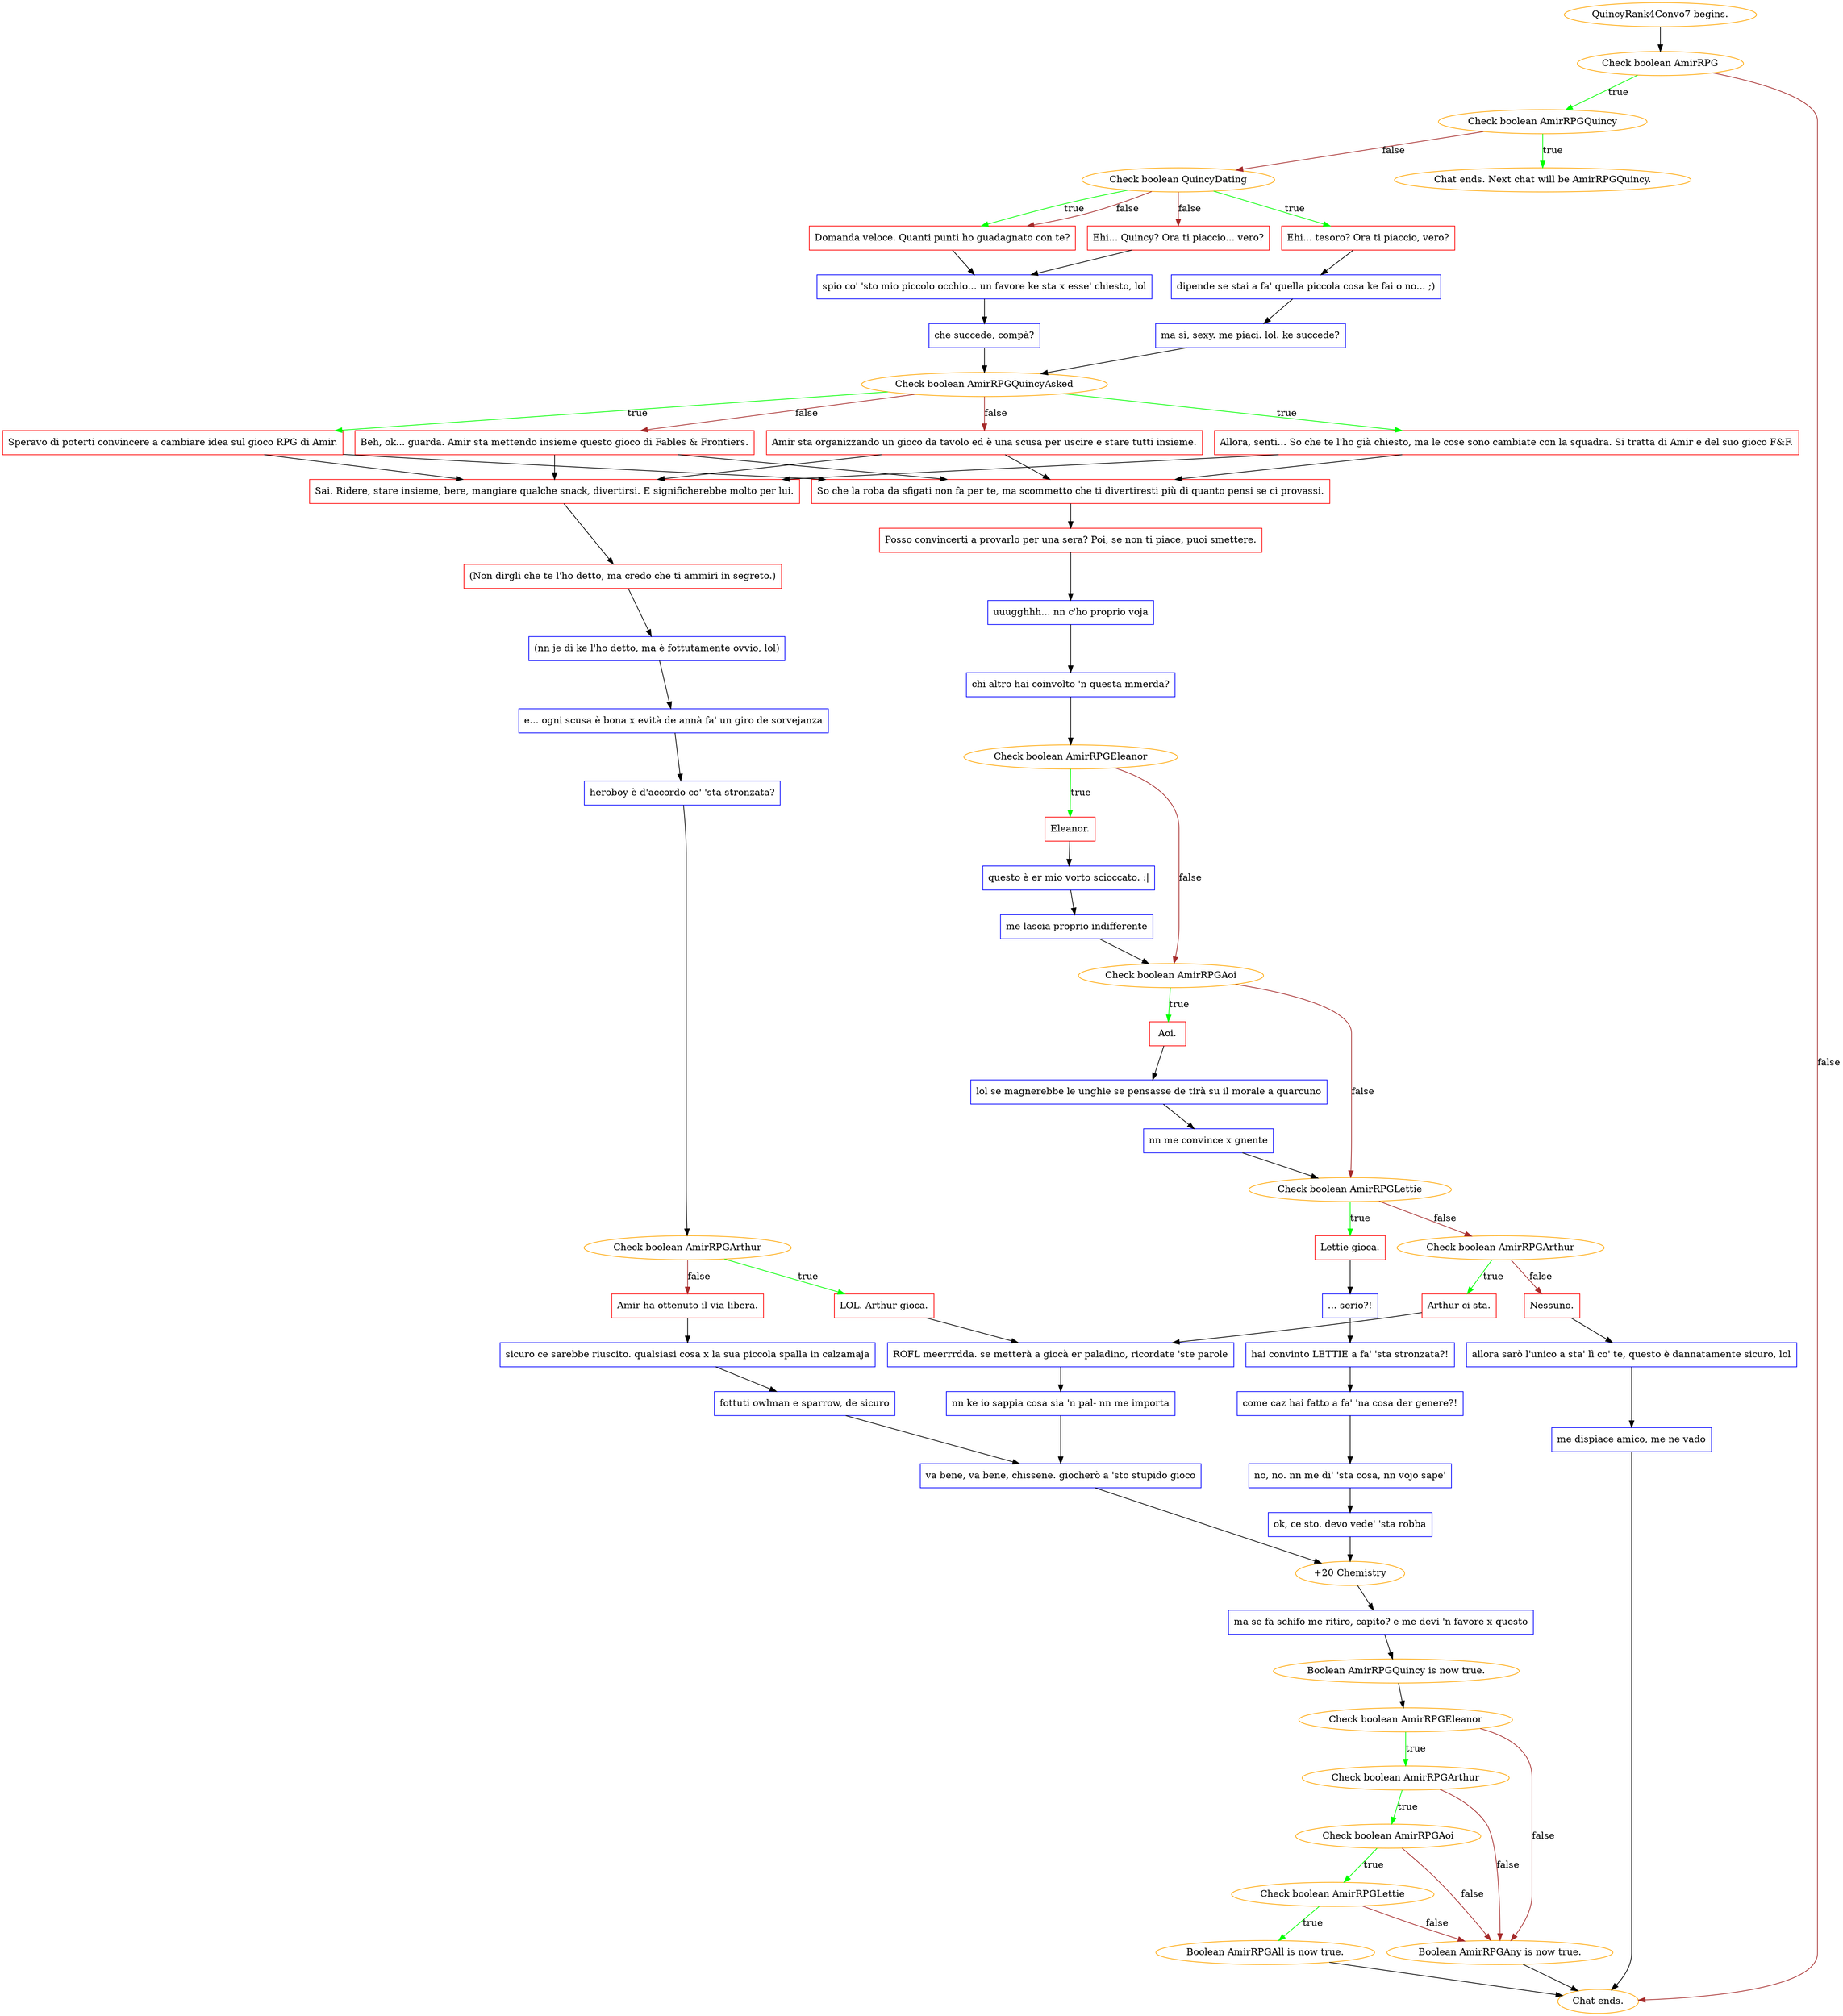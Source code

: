 digraph {
	"QuincyRank4Convo7 begins." [color=orange];
		"QuincyRank4Convo7 begins." -> j1894892187;
	j1894892187 [label="Check boolean AmirRPG",color=orange];
		j1894892187 -> j1845729516 [label=true,color=green];
		j1894892187 -> "Chat ends." [label=false,color=brown];
	j1845729516 [label="Check boolean AmirRPGQuincy",color=orange];
		j1845729516 -> "Chat ends. Next chat will be AmirRPGQuincy." [label=true,color=green];
		j1845729516 -> j3190823774 [label=false,color=brown];
	"Chat ends." [color=orange];
	"Chat ends. Next chat will be AmirRPGQuincy." [color=orange];
	j3190823774 [label="Check boolean QuincyDating",color=orange];
		j3190823774 -> j3256095818 [label=true,color=green];
		j3190823774 -> j3634414320 [label=true,color=green];
		j3190823774 -> j124775007 [label=false,color=brown];
		j3190823774 -> j3634414320 [label=false,color=brown];
	j3256095818 [label="Ehi... tesoro? Ora ti piaccio, vero?",shape=box,color=red];
		j3256095818 -> j1509432604;
	j3634414320 [label="Domanda veloce. Quanti punti ho guadagnato con te?",shape=box,color=red];
		j3634414320 -> j3979447154;
	j124775007 [label="Ehi... Quincy? Ora ti piaccio... vero?",shape=box,color=red];
		j124775007 -> j3979447154;
	j1509432604 [label="dipende se stai a fa' quella piccola cosa ke fai o no... ;)",shape=box,color=blue];
		j1509432604 -> j1731898037;
	j3979447154 [label="spio co' 'sto mio piccolo occhio... un favore ke sta x esse' chiesto, lol",shape=box,color=blue];
		j3979447154 -> j2479203454;
	j1731898037 [label="ma sì, sexy. me piaci. lol. ke succede?",shape=box,color=blue];
		j1731898037 -> j1357037147;
	j2479203454 [label="che succede, compà?",shape=box,color=blue];
		j2479203454 -> j1357037147;
	j1357037147 [label="Check boolean AmirRPGQuincyAsked",color=orange];
		j1357037147 -> j1073718171 [label=true,color=green];
		j1357037147 -> j1035529739 [label=true,color=green];
		j1357037147 -> j3863638025 [label=false,color=brown];
		j1357037147 -> j1623367613 [label=false,color=brown];
	j1073718171 [label="Allora, senti... So che te l'ho già chiesto, ma le cose sono cambiate con la squadra. Si tratta di Amir e del suo gioco F&F.",shape=box,color=red];
		j1073718171 -> j1423493765;
		j1073718171 -> j2320386692;
	j1035529739 [label="Speravo di poterti convincere a cambiare idea sul gioco RPG di Amir.",shape=box,color=red];
		j1035529739 -> j1423493765;
		j1035529739 -> j2320386692;
	j3863638025 [label="Beh, ok... guarda. Amir sta mettendo insieme questo gioco di Fables & Frontiers.",shape=box,color=red];
		j3863638025 -> j1423493765;
		j3863638025 -> j2320386692;
	j1623367613 [label="Amir sta organizzando un gioco da tavolo ed è una scusa per uscire e stare tutti insieme.",shape=box,color=red];
		j1623367613 -> j1423493765;
		j1623367613 -> j2320386692;
	j1423493765 [label="So che la roba da sfigati non fa per te, ma scommetto che ti divertiresti più di quanto pensi se ci provassi.",shape=box,color=red];
		j1423493765 -> j3718256164;
	j2320386692 [label="Sai. Ridere, stare insieme, bere, mangiare qualche snack, divertirsi. E significherebbe molto per lui.",shape=box,color=red];
		j2320386692 -> j894801351;
	j3718256164 [label="Posso convincerti a provarlo per una sera? Poi, se non ti piace, puoi smettere.",shape=box,color=red];
		j3718256164 -> j306578678;
	j894801351 [label="(Non dirgli che te l'ho detto, ma credo che ti ammiri in segreto.)",shape=box,color=red];
		j894801351 -> j2599352226;
	j306578678 [label="uuugghhh... nn c'ho proprio voja",shape=box,color=blue];
		j306578678 -> j3624874609;
	j2599352226 [label="(nn je dì ke l'ho detto, ma è fottutamente ovvio, lol)",shape=box,color=blue];
		j2599352226 -> j1030591332;
	j3624874609 [label="chi altro hai coinvolto 'n questa mmerda?",shape=box,color=blue];
		j3624874609 -> j3332088726;
	j1030591332 [label="e... ogni scusa è bona x evità de annà fa' un giro de sorvejanza",shape=box,color=blue];
		j1030591332 -> j3504708072;
	j3332088726 [label="Check boolean AmirRPGEleanor",color=orange];
		j3332088726 -> j915671511 [label=true,color=green];
		j3332088726 -> j2586803196 [label=false,color=brown];
	j3504708072 [label="heroboy è d'accordo co' 'sta stronzata?",shape=box,color=blue];
		j3504708072 -> j2796444917;
	j915671511 [label="Eleanor.",shape=box,color=red];
		j915671511 -> j1243652510;
	j2586803196 [label="Check boolean AmirRPGAoi",color=orange];
		j2586803196 -> j2067849408 [label=true,color=green];
		j2586803196 -> j249376932 [label=false,color=brown];
	j2796444917 [label="Check boolean AmirRPGArthur",color=orange];
		j2796444917 -> j3161977020 [label=true,color=green];
		j2796444917 -> j2256001968 [label=false,color=brown];
	j1243652510 [label="questo è er mio vorto scioccato. :|",shape=box,color=blue];
		j1243652510 -> j3562773169;
	j2067849408 [label="Aoi.",shape=box,color=red];
		j2067849408 -> j1287107963;
	j249376932 [label="Check boolean AmirRPGLettie",color=orange];
		j249376932 -> j955750650 [label=true,color=green];
		j249376932 -> j1159174553 [label=false,color=brown];
	j3161977020 [label="LOL. Arthur gioca.",shape=box,color=red];
		j3161977020 -> j3951884692;
	j2256001968 [label="Amir ha ottenuto il via libera.",shape=box,color=red];
		j2256001968 -> j634656591;
	j3562773169 [label="me lascia proprio indifferente",shape=box,color=blue];
		j3562773169 -> j2586803196;
	j1287107963 [label="lol se magnerebbe le unghie se pensasse de tirà su il morale a quarcuno",shape=box,color=blue];
		j1287107963 -> j519320795;
	j955750650 [label="Lettie gioca.",shape=box,color=red];
		j955750650 -> j310595100;
	j1159174553 [label="Check boolean AmirRPGArthur",color=orange];
		j1159174553 -> j2051761307 [label=true,color=green];
		j1159174553 -> j2723731147 [label=false,color=brown];
	j3951884692 [label="ROFL meerrrdda. se metterà a giocà er paladino, ricordate 'ste parole",shape=box,color=blue];
		j3951884692 -> j4230227774;
	j634656591 [label="sicuro ce sarebbe riuscito. qualsiasi cosa x la sua piccola spalla in calzamaja",shape=box,color=blue];
		j634656591 -> j517931480;
	j519320795 [label="nn me convince x gnente",shape=box,color=blue];
		j519320795 -> j249376932;
	j310595100 [label="... serio?!",shape=box,color=blue];
		j310595100 -> j975446871;
	j2051761307 [label="Arthur ci sta.",shape=box,color=red];
		j2051761307 -> j3951884692;
	j2723731147 [label="Nessuno.",shape=box,color=red];
		j2723731147 -> j3861982655;
	j4230227774 [label="nn ke io sappia cosa sia 'n pal- nn me importa",shape=box,color=blue];
		j4230227774 -> j409340949;
	j517931480 [label="fottuti owlman e sparrow, de sicuro",shape=box,color=blue];
		j517931480 -> j409340949;
	j975446871 [label="hai convinto LETTIE a fa' 'sta stronzata?!",shape=box,color=blue];
		j975446871 -> j3013818207;
	j3861982655 [label="allora sarò l'unico a sta' lì co' te, questo è dannatamente sicuro, lol",shape=box,color=blue];
		j3861982655 -> j3726262830;
	j409340949 [label="va bene, va bene, chissene. giocherò a 'sto stupido gioco",shape=box,color=blue];
		j409340949 -> j3684498835;
	j3013818207 [label="come caz hai fatto a fa' 'na cosa der genere?!",shape=box,color=blue];
		j3013818207 -> j615839677;
	j3726262830 [label="me dispiace amico, me ne vado",shape=box,color=blue];
		j3726262830 -> "Chat ends.";
	j3684498835 [label="+20 Chemistry",color=orange];
		j3684498835 -> j986997009;
	j615839677 [label="no, no. nn me di' 'sta cosa, nn vojo sape'",shape=box,color=blue];
		j615839677 -> j2691944739;
	j986997009 [label="ma se fa schifo me ritiro, capito? e me devi 'n favore x questo",shape=box,color=blue];
		j986997009 -> j2600890740;
	j2691944739 [label="ok, ce sto. devo vede' 'sta robba",shape=box,color=blue];
		j2691944739 -> j3684498835;
	j2600890740 [label="Boolean AmirRPGQuincy is now true.",color=orange];
		j2600890740 -> j3475450443;
	j3475450443 [label="Check boolean AmirRPGEleanor",color=orange];
		j3475450443 -> j1061158905 [label=true,color=green];
		j3475450443 -> j1992773596 [label=false,color=brown];
	j1061158905 [label="Check boolean AmirRPGArthur",color=orange];
		j1061158905 -> j173832842 [label=true,color=green];
		j1061158905 -> j1992773596 [label=false,color=brown];
	j1992773596 [label="Boolean AmirRPGAny is now true.",color=orange];
		j1992773596 -> "Chat ends.";
	j173832842 [label="Check boolean AmirRPGAoi",color=orange];
		j173832842 -> j530051719 [label=true,color=green];
		j173832842 -> j1992773596 [label=false,color=brown];
	j530051719 [label="Check boolean AmirRPGLettie",color=orange];
		j530051719 -> j2677000302 [label=true,color=green];
		j530051719 -> j1992773596 [label=false,color=brown];
	j2677000302 [label="Boolean AmirRPGAll is now true.",color=orange];
		j2677000302 -> "Chat ends.";
}
